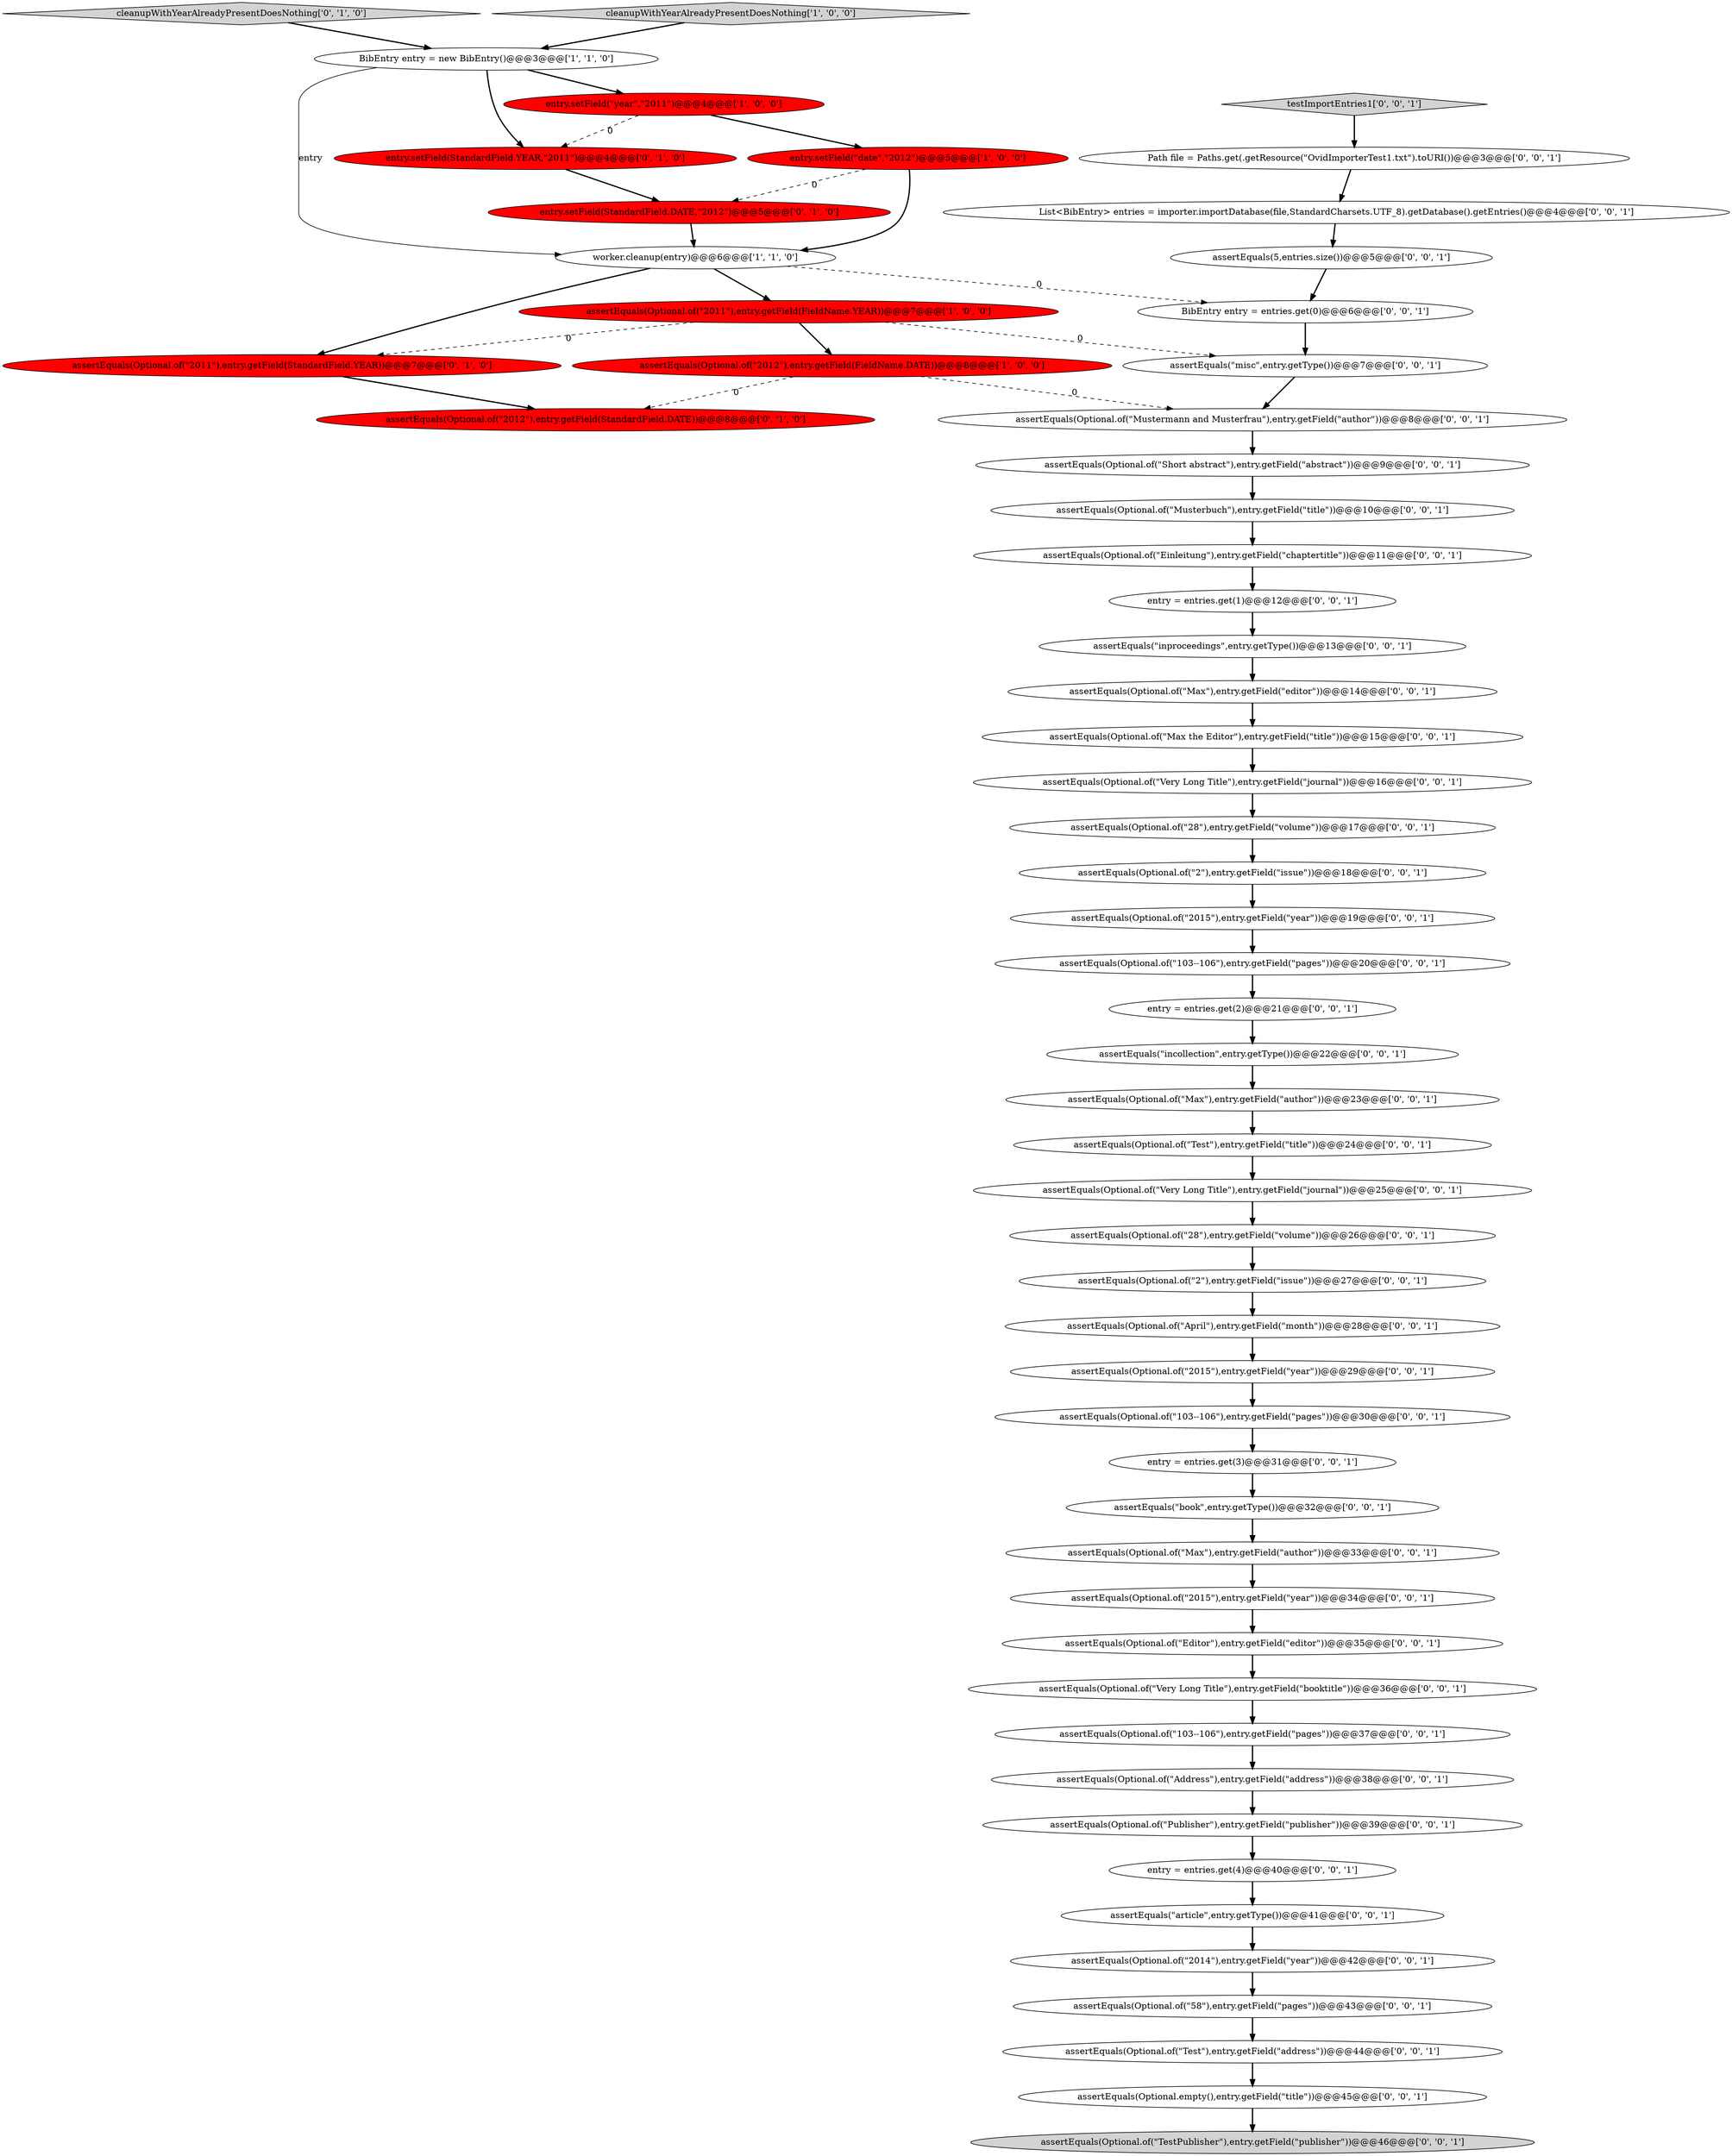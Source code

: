 digraph {
56 [style = filled, label = "assertEquals(Optional.of(\"Max\"),entry.getField(\"author\"))@@@23@@@['0', '0', '1']", fillcolor = white, shape = ellipse image = "AAA0AAABBB3BBB"];
19 [style = filled, label = "assertEquals(Optional.of(\"2\"),entry.getField(\"issue\"))@@@27@@@['0', '0', '1']", fillcolor = white, shape = ellipse image = "AAA0AAABBB3BBB"];
6 [style = filled, label = "assertEquals(Optional.of(\"2012\"),entry.getField(FieldName.DATE))@@@8@@@['1', '0', '0']", fillcolor = red, shape = ellipse image = "AAA1AAABBB1BBB"];
35 [style = filled, label = "assertEquals(Optional.of(\"Editor\"),entry.getField(\"editor\"))@@@35@@@['0', '0', '1']", fillcolor = white, shape = ellipse image = "AAA0AAABBB3BBB"];
41 [style = filled, label = "assertEquals(Optional.of(\"Mustermann and Musterfrau\"),entry.getField(\"author\"))@@@8@@@['0', '0', '1']", fillcolor = white, shape = ellipse image = "AAA0AAABBB3BBB"];
27 [style = filled, label = "assertEquals(Optional.of(\"58\"),entry.getField(\"pages\"))@@@43@@@['0', '0', '1']", fillcolor = white, shape = ellipse image = "AAA0AAABBB3BBB"];
8 [style = filled, label = "assertEquals(Optional.of(\"2012\"),entry.getField(StandardField.DATE))@@@8@@@['0', '1', '0']", fillcolor = red, shape = ellipse image = "AAA1AAABBB2BBB"];
18 [style = filled, label = "assertEquals(Optional.of(\"28\"),entry.getField(\"volume\"))@@@26@@@['0', '0', '1']", fillcolor = white, shape = ellipse image = "AAA0AAABBB3BBB"];
51 [style = filled, label = "entry = entries.get(2)@@@21@@@['0', '0', '1']", fillcolor = white, shape = ellipse image = "AAA0AAABBB3BBB"];
33 [style = filled, label = "assertEquals(Optional.of(\"Musterbuch\"),entry.getField(\"title\"))@@@10@@@['0', '0', '1']", fillcolor = white, shape = ellipse image = "AAA0AAABBB3BBB"];
54 [style = filled, label = "assertEquals(\"misc\",entry.getType())@@@7@@@['0', '0', '1']", fillcolor = white, shape = ellipse image = "AAA0AAABBB3BBB"];
17 [style = filled, label = "BibEntry entry = entries.get(0)@@@6@@@['0', '0', '1']", fillcolor = white, shape = ellipse image = "AAA0AAABBB3BBB"];
26 [style = filled, label = "assertEquals(Optional.of(\"2\"),entry.getField(\"issue\"))@@@18@@@['0', '0', '1']", fillcolor = white, shape = ellipse image = "AAA0AAABBB3BBB"];
44 [style = filled, label = "assertEquals(Optional.of(\"Max the Editor\"),entry.getField(\"title\"))@@@15@@@['0', '0', '1']", fillcolor = white, shape = ellipse image = "AAA0AAABBB3BBB"];
55 [style = filled, label = "assertEquals(Optional.empty(),entry.getField(\"title\"))@@@45@@@['0', '0', '1']", fillcolor = white, shape = ellipse image = "AAA0AAABBB3BBB"];
9 [style = filled, label = "entry.setField(StandardField.YEAR,\"2011\")@@@4@@@['0', '1', '0']", fillcolor = red, shape = ellipse image = "AAA1AAABBB2BBB"];
46 [style = filled, label = "assertEquals(Optional.of(\"2015\"),entry.getField(\"year\"))@@@19@@@['0', '0', '1']", fillcolor = white, shape = ellipse image = "AAA0AAABBB3BBB"];
40 [style = filled, label = "assertEquals(Optional.of(\"103--106\"),entry.getField(\"pages\"))@@@20@@@['0', '0', '1']", fillcolor = white, shape = ellipse image = "AAA0AAABBB3BBB"];
36 [style = filled, label = "assertEquals(Optional.of(\"Short abstract\"),entry.getField(\"abstract\"))@@@9@@@['0', '0', '1']", fillcolor = white, shape = ellipse image = "AAA0AAABBB3BBB"];
48 [style = filled, label = "assertEquals(5,entries.size())@@@5@@@['0', '0', '1']", fillcolor = white, shape = ellipse image = "AAA0AAABBB3BBB"];
13 [style = filled, label = "assertEquals(Optional.of(\"Address\"),entry.getField(\"address\"))@@@38@@@['0', '0', '1']", fillcolor = white, shape = ellipse image = "AAA0AAABBB3BBB"];
2 [style = filled, label = "worker.cleanup(entry)@@@6@@@['1', '1', '0']", fillcolor = white, shape = ellipse image = "AAA0AAABBB1BBB"];
22 [style = filled, label = "assertEquals(\"book\",entry.getType())@@@32@@@['0', '0', '1']", fillcolor = white, shape = ellipse image = "AAA0AAABBB3BBB"];
38 [style = filled, label = "assertEquals(Optional.of(\"Very Long Title\"),entry.getField(\"journal\"))@@@16@@@['0', '0', '1']", fillcolor = white, shape = ellipse image = "AAA0AAABBB3BBB"];
47 [style = filled, label = "testImportEntries1['0', '0', '1']", fillcolor = lightgray, shape = diamond image = "AAA0AAABBB3BBB"];
39 [style = filled, label = "assertEquals(Optional.of(\"Test\"),entry.getField(\"address\"))@@@44@@@['0', '0', '1']", fillcolor = white, shape = ellipse image = "AAA0AAABBB3BBB"];
21 [style = filled, label = "entry = entries.get(1)@@@12@@@['0', '0', '1']", fillcolor = white, shape = ellipse image = "AAA0AAABBB3BBB"];
4 [style = filled, label = "assertEquals(Optional.of(\"2011\"),entry.getField(FieldName.YEAR))@@@7@@@['1', '0', '0']", fillcolor = red, shape = ellipse image = "AAA1AAABBB1BBB"];
52 [style = filled, label = "assertEquals(Optional.of(\"Max\"),entry.getField(\"author\"))@@@33@@@['0', '0', '1']", fillcolor = white, shape = ellipse image = "AAA0AAABBB3BBB"];
7 [style = filled, label = "cleanupWithYearAlreadyPresentDoesNothing['0', '1', '0']", fillcolor = lightgray, shape = diamond image = "AAA0AAABBB2BBB"];
1 [style = filled, label = "entry.setField(\"date\",\"2012\")@@@5@@@['1', '0', '0']", fillcolor = red, shape = ellipse image = "AAA1AAABBB1BBB"];
28 [style = filled, label = "assertEquals(Optional.of(\"TestPublisher\"),entry.getField(\"publisher\"))@@@46@@@['0', '0', '1']", fillcolor = lightgray, shape = ellipse image = "AAA0AAABBB3BBB"];
15 [style = filled, label = "assertEquals(Optional.of(\"2015\"),entry.getField(\"year\"))@@@34@@@['0', '0', '1']", fillcolor = white, shape = ellipse image = "AAA0AAABBB3BBB"];
3 [style = filled, label = "BibEntry entry = new BibEntry()@@@3@@@['1', '1', '0']", fillcolor = white, shape = ellipse image = "AAA0AAABBB1BBB"];
16 [style = filled, label = "assertEquals(Optional.of(\"103--106\"),entry.getField(\"pages\"))@@@30@@@['0', '0', '1']", fillcolor = white, shape = ellipse image = "AAA0AAABBB3BBB"];
31 [style = filled, label = "assertEquals(Optional.of(\"Max\"),entry.getField(\"editor\"))@@@14@@@['0', '0', '1']", fillcolor = white, shape = ellipse image = "AAA0AAABBB3BBB"];
29 [style = filled, label = "assertEquals(Optional.of(\"Very Long Title\"),entry.getField(\"journal\"))@@@25@@@['0', '0', '1']", fillcolor = white, shape = ellipse image = "AAA0AAABBB3BBB"];
45 [style = filled, label = "assertEquals(Optional.of(\"2015\"),entry.getField(\"year\"))@@@29@@@['0', '0', '1']", fillcolor = white, shape = ellipse image = "AAA0AAABBB3BBB"];
25 [style = filled, label = "assertEquals(Optional.of(\"Einleitung\"),entry.getField(\"chaptertitle\"))@@@11@@@['0', '0', '1']", fillcolor = white, shape = ellipse image = "AAA0AAABBB3BBB"];
49 [style = filled, label = "Path file = Paths.get(.getResource(\"OvidImporterTest1.txt\").toURI())@@@3@@@['0', '0', '1']", fillcolor = white, shape = ellipse image = "AAA0AAABBB3BBB"];
23 [style = filled, label = "List<BibEntry> entries = importer.importDatabase(file,StandardCharsets.UTF_8).getDatabase().getEntries()@@@4@@@['0', '0', '1']", fillcolor = white, shape = ellipse image = "AAA0AAABBB3BBB"];
30 [style = filled, label = "entry = entries.get(4)@@@40@@@['0', '0', '1']", fillcolor = white, shape = ellipse image = "AAA0AAABBB3BBB"];
0 [style = filled, label = "entry.setField(\"year\",\"2011\")@@@4@@@['1', '0', '0']", fillcolor = red, shape = ellipse image = "AAA1AAABBB1BBB"];
37 [style = filled, label = "assertEquals(Optional.of(\"Very Long Title\"),entry.getField(\"booktitle\"))@@@36@@@['0', '0', '1']", fillcolor = white, shape = ellipse image = "AAA0AAABBB3BBB"];
42 [style = filled, label = "assertEquals(Optional.of(\"April\"),entry.getField(\"month\"))@@@28@@@['0', '0', '1']", fillcolor = white, shape = ellipse image = "AAA0AAABBB3BBB"];
50 [style = filled, label = "assertEquals(\"incollection\",entry.getType())@@@22@@@['0', '0', '1']", fillcolor = white, shape = ellipse image = "AAA0AAABBB3BBB"];
12 [style = filled, label = "assertEquals(Optional.of(\"28\"),entry.getField(\"volume\"))@@@17@@@['0', '0', '1']", fillcolor = white, shape = ellipse image = "AAA0AAABBB3BBB"];
24 [style = filled, label = "assertEquals(Optional.of(\"Test\"),entry.getField(\"title\"))@@@24@@@['0', '0', '1']", fillcolor = white, shape = ellipse image = "AAA0AAABBB3BBB"];
53 [style = filled, label = "assertEquals(\"article\",entry.getType())@@@41@@@['0', '0', '1']", fillcolor = white, shape = ellipse image = "AAA0AAABBB3BBB"];
43 [style = filled, label = "assertEquals(Optional.of(\"2014\"),entry.getField(\"year\"))@@@42@@@['0', '0', '1']", fillcolor = white, shape = ellipse image = "AAA0AAABBB3BBB"];
32 [style = filled, label = "assertEquals(\"inproceedings\",entry.getType())@@@13@@@['0', '0', '1']", fillcolor = white, shape = ellipse image = "AAA0AAABBB3BBB"];
5 [style = filled, label = "cleanupWithYearAlreadyPresentDoesNothing['1', '0', '0']", fillcolor = lightgray, shape = diamond image = "AAA0AAABBB1BBB"];
11 [style = filled, label = "entry.setField(StandardField.DATE,\"2012\")@@@5@@@['0', '1', '0']", fillcolor = red, shape = ellipse image = "AAA1AAABBB2BBB"];
10 [style = filled, label = "assertEquals(Optional.of(\"2011\"),entry.getField(StandardField.YEAR))@@@7@@@['0', '1', '0']", fillcolor = red, shape = ellipse image = "AAA1AAABBB2BBB"];
14 [style = filled, label = "assertEquals(Optional.of(\"103--106\"),entry.getField(\"pages\"))@@@37@@@['0', '0', '1']", fillcolor = white, shape = ellipse image = "AAA0AAABBB3BBB"];
34 [style = filled, label = "entry = entries.get(3)@@@31@@@['0', '0', '1']", fillcolor = white, shape = ellipse image = "AAA0AAABBB3BBB"];
20 [style = filled, label = "assertEquals(Optional.of(\"Publisher\"),entry.getField(\"publisher\"))@@@39@@@['0', '0', '1']", fillcolor = white, shape = ellipse image = "AAA0AAABBB3BBB"];
5->3 [style = bold, label=""];
26->46 [style = bold, label=""];
19->42 [style = bold, label=""];
6->8 [style = dashed, label="0"];
17->54 [style = bold, label=""];
9->11 [style = bold, label=""];
39->55 [style = bold, label=""];
4->6 [style = bold, label=""];
42->45 [style = bold, label=""];
40->51 [style = bold, label=""];
22->52 [style = bold, label=""];
18->19 [style = bold, label=""];
38->12 [style = bold, label=""];
16->34 [style = bold, label=""];
50->56 [style = bold, label=""];
45->16 [style = bold, label=""];
49->23 [style = bold, label=""];
56->24 [style = bold, label=""];
12->26 [style = bold, label=""];
54->41 [style = bold, label=""];
24->29 [style = bold, label=""];
30->53 [style = bold, label=""];
2->10 [style = bold, label=""];
48->17 [style = bold, label=""];
2->4 [style = bold, label=""];
36->33 [style = bold, label=""];
2->17 [style = dashed, label="0"];
11->2 [style = bold, label=""];
7->3 [style = bold, label=""];
3->0 [style = bold, label=""];
23->48 [style = bold, label=""];
44->38 [style = bold, label=""];
29->18 [style = bold, label=""];
34->22 [style = bold, label=""];
15->35 [style = bold, label=""];
47->49 [style = bold, label=""];
3->9 [style = bold, label=""];
37->14 [style = bold, label=""];
27->39 [style = bold, label=""];
41->36 [style = bold, label=""];
51->50 [style = bold, label=""];
10->8 [style = bold, label=""];
31->44 [style = bold, label=""];
33->25 [style = bold, label=""];
35->37 [style = bold, label=""];
1->11 [style = dashed, label="0"];
0->1 [style = bold, label=""];
43->27 [style = bold, label=""];
6->41 [style = dashed, label="0"];
21->32 [style = bold, label=""];
1->2 [style = bold, label=""];
14->13 [style = bold, label=""];
46->40 [style = bold, label=""];
0->9 [style = dashed, label="0"];
4->10 [style = dashed, label="0"];
20->30 [style = bold, label=""];
53->43 [style = bold, label=""];
3->2 [style = solid, label="entry"];
4->54 [style = dashed, label="0"];
32->31 [style = bold, label=""];
55->28 [style = bold, label=""];
25->21 [style = bold, label=""];
13->20 [style = bold, label=""];
52->15 [style = bold, label=""];
}
